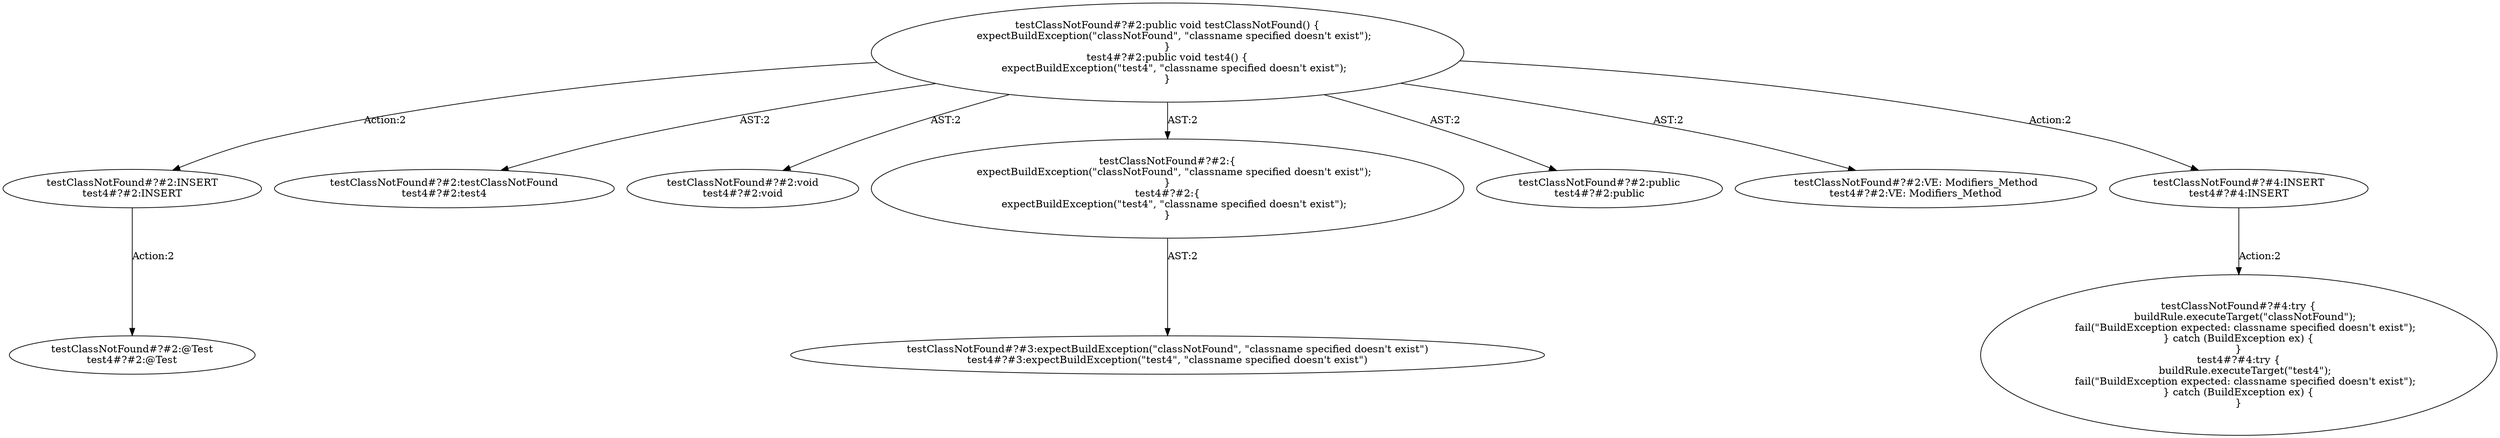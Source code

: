digraph "Pattern" {
0 [label="testClassNotFound#?#2:INSERT
test4#?#2:INSERT" shape=ellipse]
1 [label="testClassNotFound#?#2:public void testClassNotFound() \{
    expectBuildException(\"classNotFound\", \"classname specified doesn't exist\");
\}
test4#?#2:public void test4() \{
    expectBuildException(\"test4\", \"classname specified doesn't exist\");
\}" shape=ellipse]
2 [label="testClassNotFound#?#2:testClassNotFound
test4#?#2:test4" shape=ellipse]
3 [label="testClassNotFound#?#2:void
test4#?#2:void" shape=ellipse]
4 [label="testClassNotFound#?#2:\{
    expectBuildException(\"classNotFound\", \"classname specified doesn't exist\");
\}
test4#?#2:\{
    expectBuildException(\"test4\", \"classname specified doesn't exist\");
\}" shape=ellipse]
5 [label="testClassNotFound#?#3:expectBuildException(\"classNotFound\", \"classname specified doesn't exist\")
test4#?#3:expectBuildException(\"test4\", \"classname specified doesn't exist\")" shape=ellipse]
6 [label="testClassNotFound#?#2:public
test4#?#2:public" shape=ellipse]
7 [label="testClassNotFound#?#2:VE: Modifiers_Method
test4#?#2:VE: Modifiers_Method" shape=ellipse]
8 [label="testClassNotFound#?#4:INSERT
test4#?#4:INSERT" shape=ellipse]
9 [label="testClassNotFound#?#4:try \{
    buildRule.executeTarget(\"classNotFound\");
    fail(\"BuildException expected: classname specified doesn't exist\");
\} catch (BuildException ex) \{
\}
test4#?#4:try \{
    buildRule.executeTarget(\"test4\");
    fail(\"BuildException expected: classname specified doesn't exist\");
\} catch (BuildException ex) \{
\}" shape=ellipse]
10 [label="testClassNotFound#?#2:@Test
test4#?#2:@Test" shape=ellipse]
0 -> 10 [label="Action:2"];
1 -> 0 [label="Action:2"];
1 -> 2 [label="AST:2"];
1 -> 3 [label="AST:2"];
1 -> 4 [label="AST:2"];
1 -> 6 [label="AST:2"];
1 -> 7 [label="AST:2"];
1 -> 8 [label="Action:2"];
4 -> 5 [label="AST:2"];
8 -> 9 [label="Action:2"];
}